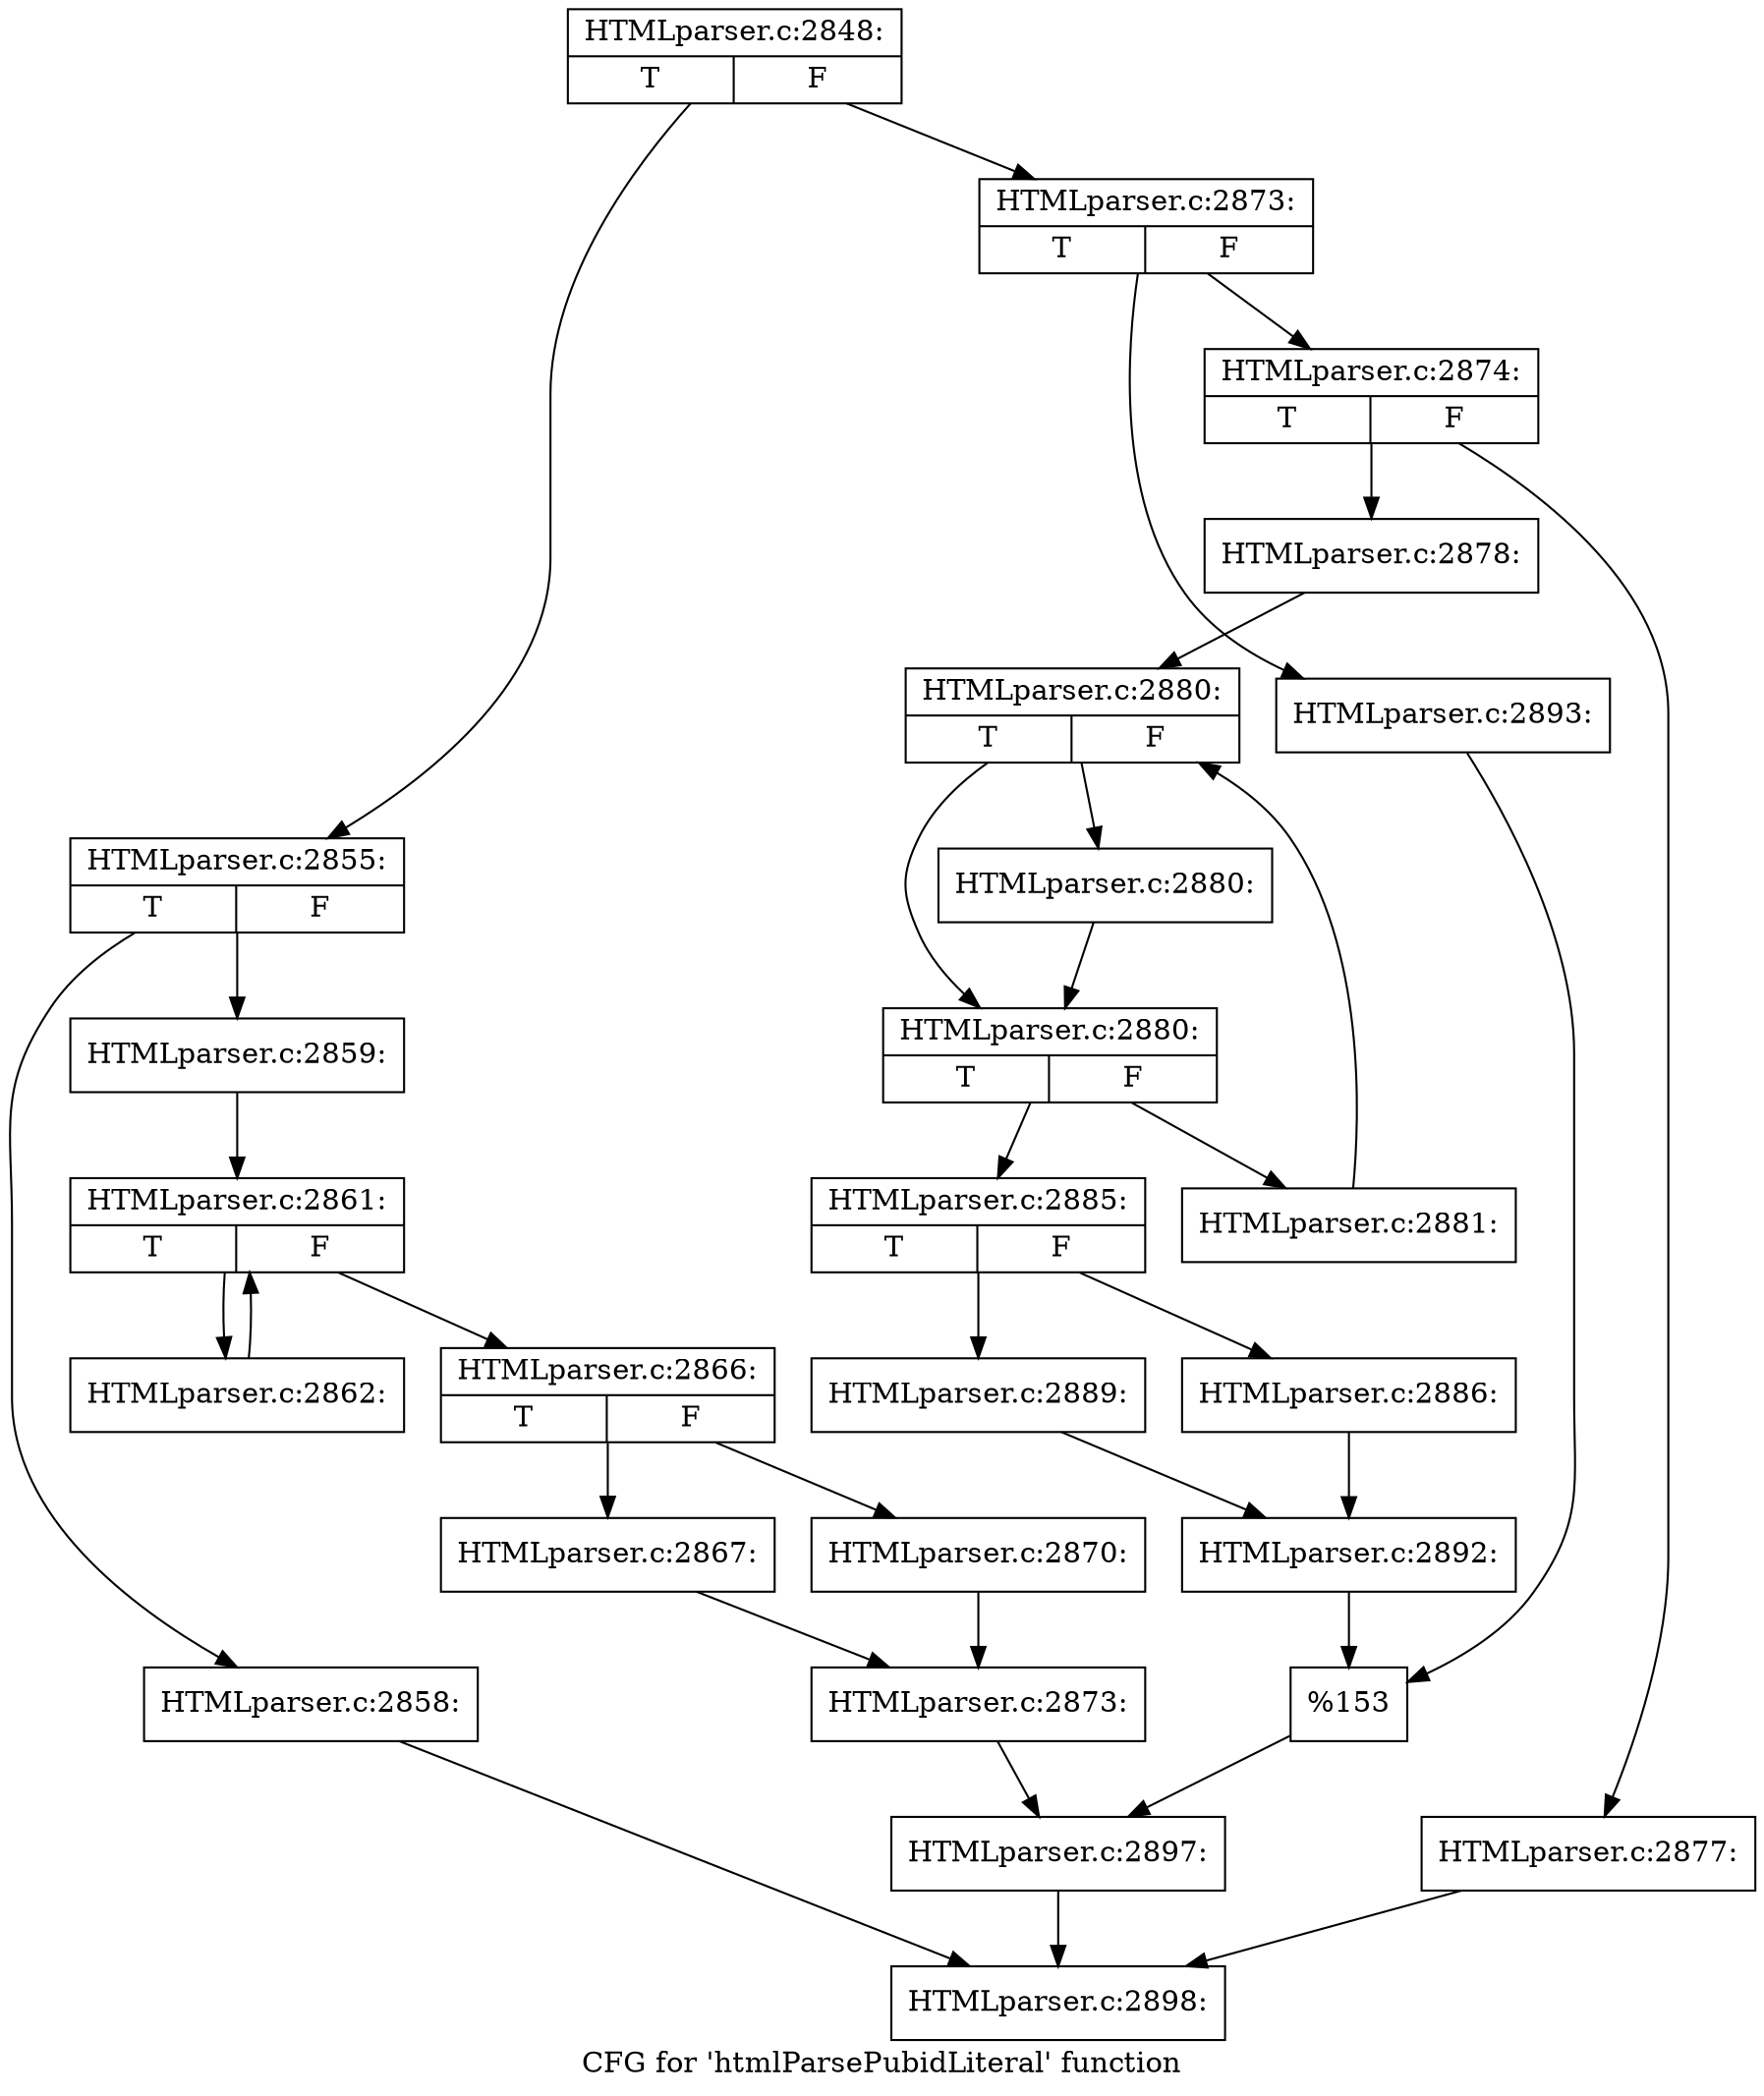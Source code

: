 digraph "CFG for 'htmlParsePubidLiteral' function" {
	label="CFG for 'htmlParsePubidLiteral' function";

	Node0x5630c6111860 [shape=record,label="{HTMLparser.c:2848:|{<s0>T|<s1>F}}"];
	Node0x5630c6111860 -> Node0x5630c6112940;
	Node0x5630c6111860 -> Node0x5630c61129e0;
	Node0x5630c6112940 [shape=record,label="{HTMLparser.c:2855:|{<s0>T|<s1>F}}"];
	Node0x5630c6112940 -> Node0x5630c6112fe0;
	Node0x5630c6112940 -> Node0x5630c6113030;
	Node0x5630c6112fe0 [shape=record,label="{HTMLparser.c:2858:}"];
	Node0x5630c6112fe0 -> Node0x5630c61118b0;
	Node0x5630c6113030 [shape=record,label="{HTMLparser.c:2859:}"];
	Node0x5630c6113030 -> Node0x5630c6113fe0;
	Node0x5630c6113fe0 [shape=record,label="{HTMLparser.c:2861:|{<s0>T|<s1>F}}"];
	Node0x5630c6113fe0 -> Node0x5630c6114770;
	Node0x5630c6113fe0 -> Node0x5630c6114200;
	Node0x5630c6114770 [shape=record,label="{HTMLparser.c:2862:}"];
	Node0x5630c6114770 -> Node0x5630c6113fe0;
	Node0x5630c6114200 [shape=record,label="{HTMLparser.c:2866:|{<s0>T|<s1>F}}"];
	Node0x5630c6114200 -> Node0x5630c6114c90;
	Node0x5630c6114200 -> Node0x5630c6114d30;
	Node0x5630c6114c90 [shape=record,label="{HTMLparser.c:2867:}"];
	Node0x5630c6114c90 -> Node0x5630c6114ce0;
	Node0x5630c6114d30 [shape=record,label="{HTMLparser.c:2870:}"];
	Node0x5630c6114d30 -> Node0x5630c6114ce0;
	Node0x5630c6114ce0 [shape=record,label="{HTMLparser.c:2873:}"];
	Node0x5630c6114ce0 -> Node0x5630c6112990;
	Node0x5630c61129e0 [shape=record,label="{HTMLparser.c:2873:|{<s0>T|<s1>F}}"];
	Node0x5630c61129e0 -> Node0x5630c6116220;
	Node0x5630c61129e0 -> Node0x5630c61162c0;
	Node0x5630c6116220 [shape=record,label="{HTMLparser.c:2874:|{<s0>T|<s1>F}}"];
	Node0x5630c6116220 -> Node0x5630c6116a00;
	Node0x5630c6116220 -> Node0x5630c6116a50;
	Node0x5630c6116a00 [shape=record,label="{HTMLparser.c:2877:}"];
	Node0x5630c6116a00 -> Node0x5630c61118b0;
	Node0x5630c6116a50 [shape=record,label="{HTMLparser.c:2878:}"];
	Node0x5630c6116a50 -> Node0x5630c6117aa0;
	Node0x5630c6117aa0 [shape=record,label="{HTMLparser.c:2880:|{<s0>T|<s1>F}}"];
	Node0x5630c6117aa0 -> Node0x5630c6117d90;
	Node0x5630c6117aa0 -> Node0x5630c6117d40;
	Node0x5630c6117d90 [shape=record,label="{HTMLparser.c:2880:}"];
	Node0x5630c6117d90 -> Node0x5630c6117d40;
	Node0x5630c6117d40 [shape=record,label="{HTMLparser.c:2880:|{<s0>T|<s1>F}}"];
	Node0x5630c6117d40 -> Node0x5630c6118940;
	Node0x5630c6117d40 -> Node0x5630c6117cc0;
	Node0x5630c6118940 [shape=record,label="{HTMLparser.c:2881:}"];
	Node0x5630c6118940 -> Node0x5630c6117aa0;
	Node0x5630c6117cc0 [shape=record,label="{HTMLparser.c:2885:|{<s0>T|<s1>F}}"];
	Node0x5630c6117cc0 -> Node0x5630c6118e00;
	Node0x5630c6117cc0 -> Node0x5630c6118ea0;
	Node0x5630c6118e00 [shape=record,label="{HTMLparser.c:2886:}"];
	Node0x5630c6118e00 -> Node0x5630c6118e50;
	Node0x5630c6118ea0 [shape=record,label="{HTMLparser.c:2889:}"];
	Node0x5630c6118ea0 -> Node0x5630c6118e50;
	Node0x5630c6118e50 [shape=record,label="{HTMLparser.c:2892:}"];
	Node0x5630c6118e50 -> Node0x5630c6116270;
	Node0x5630c61162c0 [shape=record,label="{HTMLparser.c:2893:}"];
	Node0x5630c61162c0 -> Node0x5630c6116270;
	Node0x5630c6116270 [shape=record,label="{%153}"];
	Node0x5630c6116270 -> Node0x5630c6112990;
	Node0x5630c6112990 [shape=record,label="{HTMLparser.c:2897:}"];
	Node0x5630c6112990 -> Node0x5630c61118b0;
	Node0x5630c61118b0 [shape=record,label="{HTMLparser.c:2898:}"];
}
